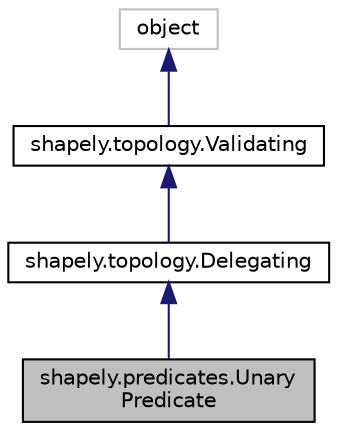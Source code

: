 digraph "shapely.predicates.UnaryPredicate"
{
 // LATEX_PDF_SIZE
  edge [fontname="Helvetica",fontsize="10",labelfontname="Helvetica",labelfontsize="10"];
  node [fontname="Helvetica",fontsize="10",shape=record];
  Node1 [label="shapely.predicates.Unary\lPredicate",height=0.2,width=0.4,color="black", fillcolor="grey75", style="filled", fontcolor="black",tooltip=" "];
  Node2 -> Node1 [dir="back",color="midnightblue",fontsize="10",style="solid"];
  Node2 [label="shapely.topology.Delegating",height=0.2,width=0.4,color="black", fillcolor="white", style="filled",URL="$classshapely_1_1topology_1_1_delegating.html",tooltip=" "];
  Node3 -> Node2 [dir="back",color="midnightblue",fontsize="10",style="solid"];
  Node3 [label="shapely.topology.Validating",height=0.2,width=0.4,color="black", fillcolor="white", style="filled",URL="$classshapely_1_1topology_1_1_validating.html",tooltip=" "];
  Node4 -> Node3 [dir="back",color="midnightblue",fontsize="10",style="solid"];
  Node4 [label="object",height=0.2,width=0.4,color="grey75", fillcolor="white", style="filled",tooltip=" "];
}
